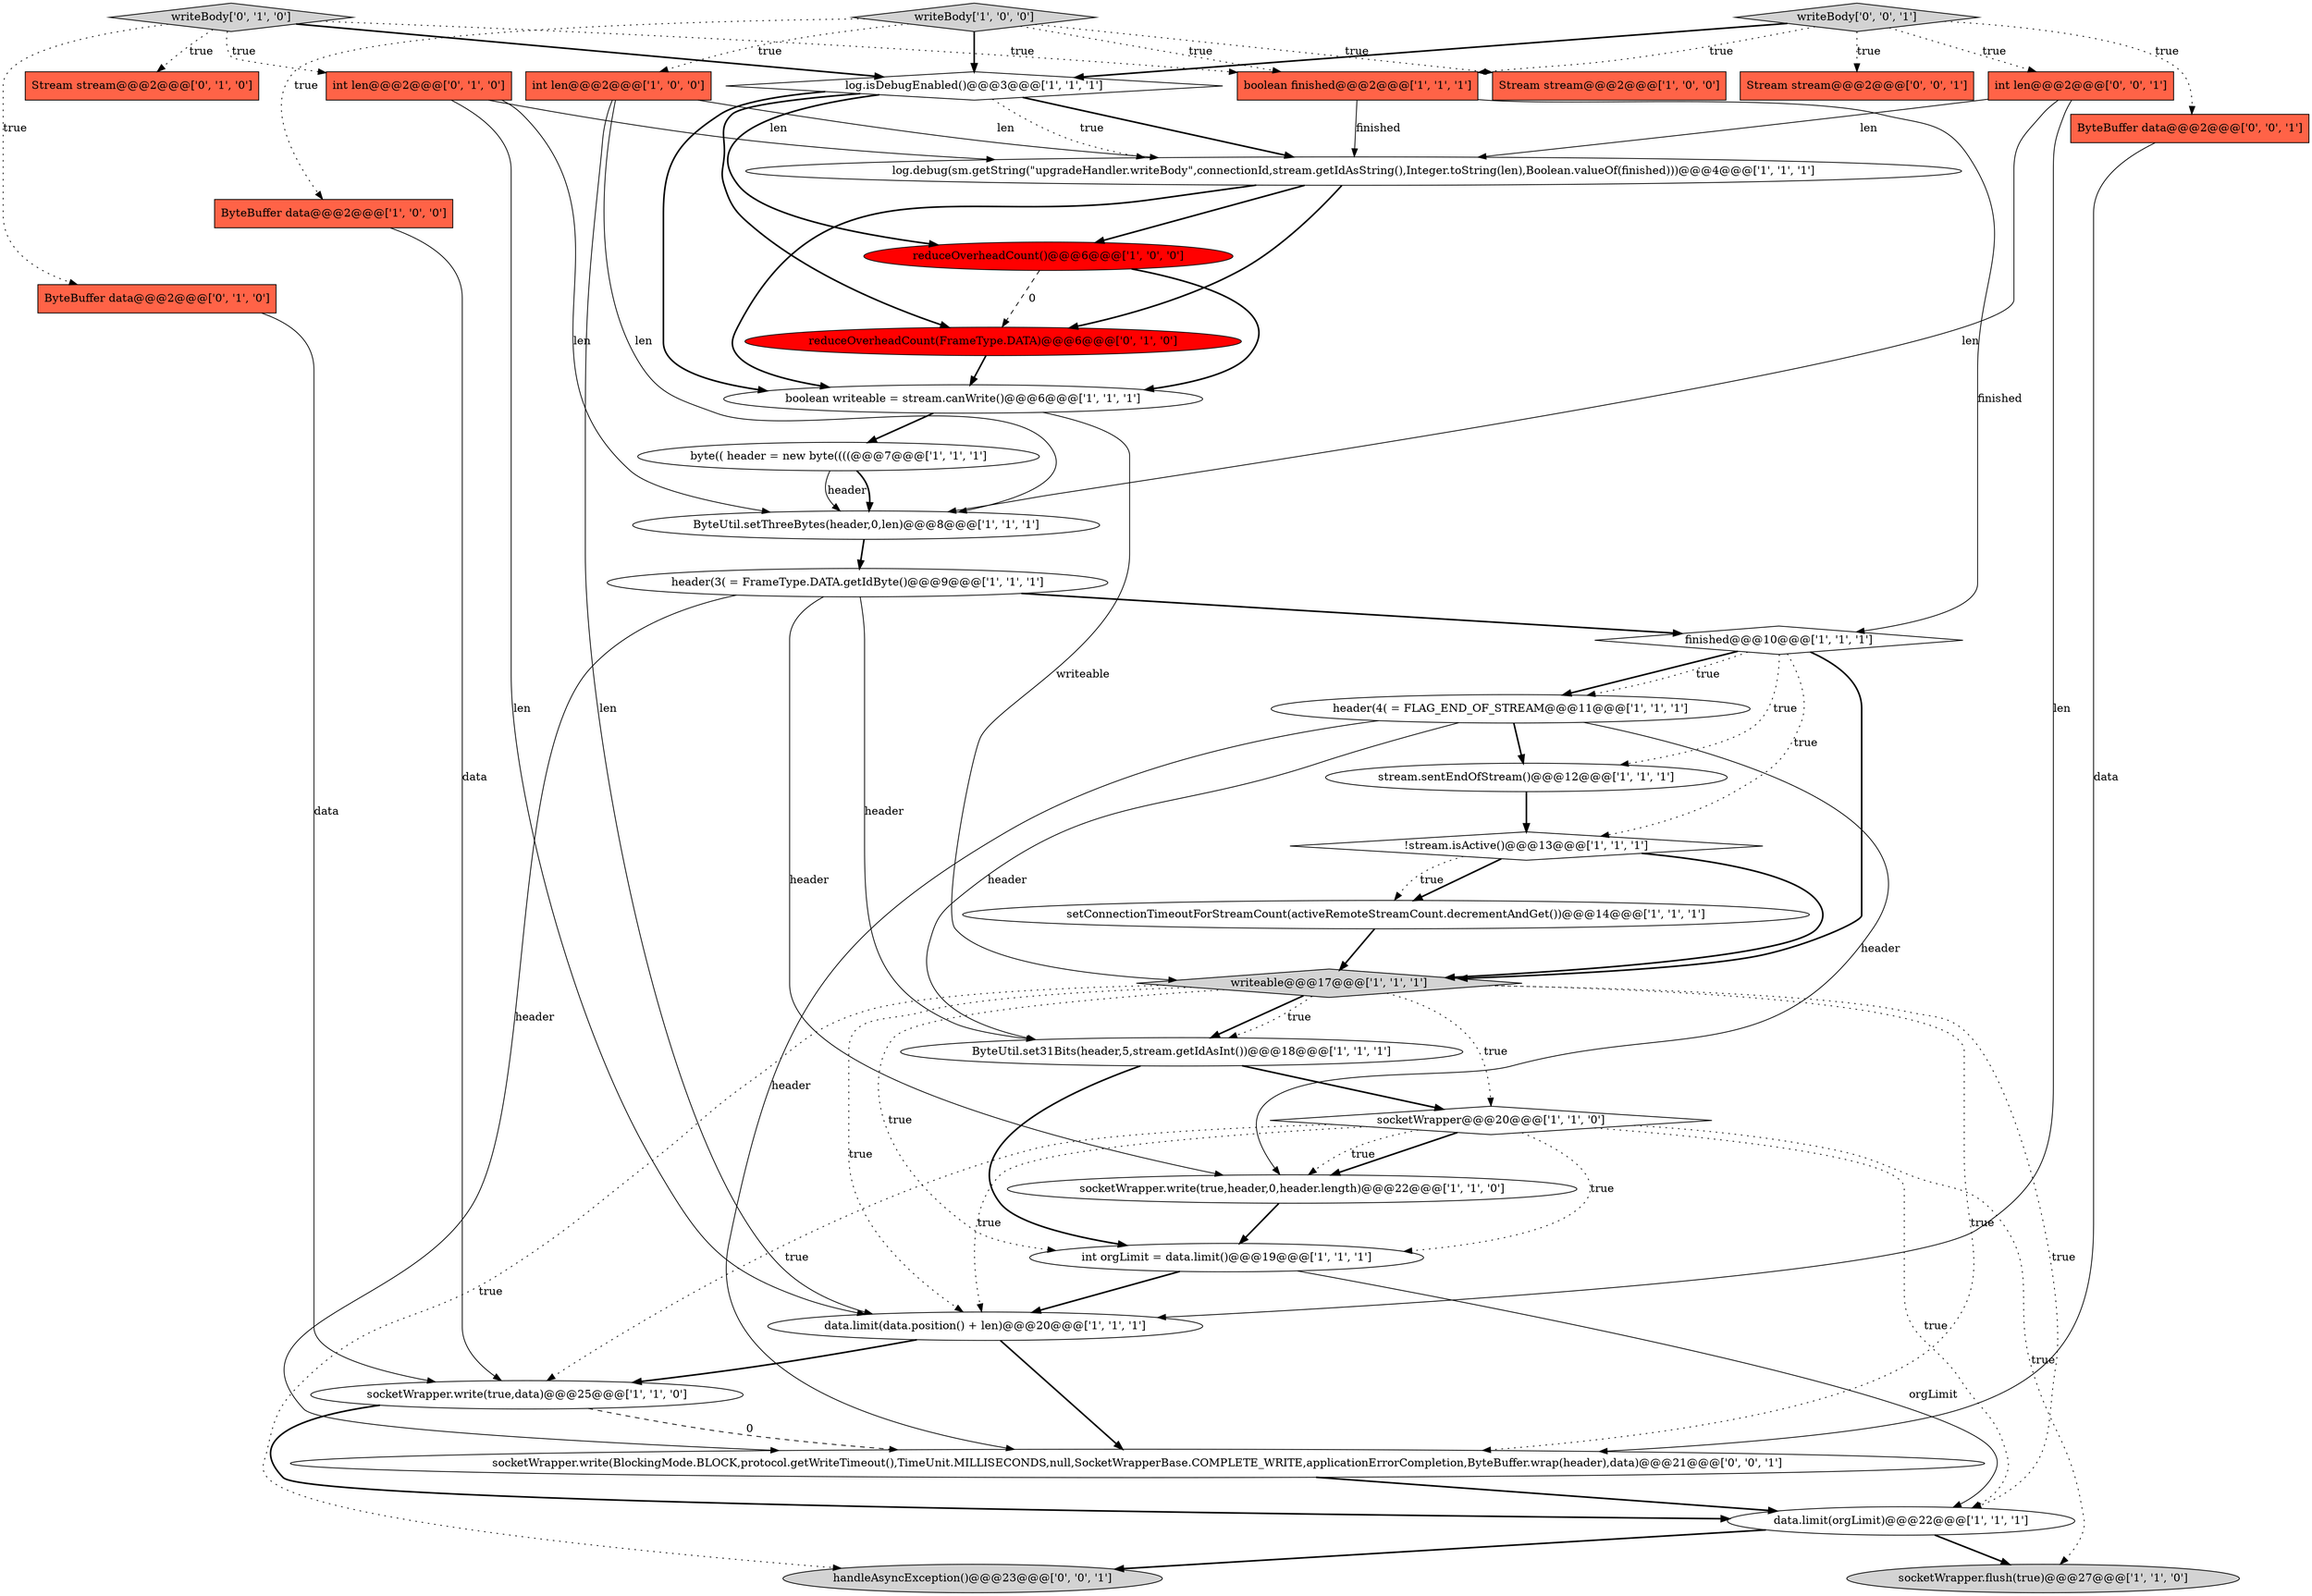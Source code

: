 digraph {
29 [style = filled, label = "writeBody['0', '1', '0']", fillcolor = lightgray, shape = diamond image = "AAA0AAABBB2BBB"];
19 [style = filled, label = "boolean writeable = stream.canWrite()@@@6@@@['1', '1', '1']", fillcolor = white, shape = ellipse image = "AAA0AAABBB1BBB"];
36 [style = filled, label = "Stream stream@@@2@@@['0', '0', '1']", fillcolor = tomato, shape = box image = "AAA0AAABBB3BBB"];
18 [style = filled, label = "log.isDebugEnabled()@@@3@@@['1', '1', '1']", fillcolor = white, shape = diamond image = "AAA0AAABBB1BBB"];
30 [style = filled, label = "reduceOverheadCount(FrameType.DATA)@@@6@@@['0', '1', '0']", fillcolor = red, shape = ellipse image = "AAA1AAABBB2BBB"];
2 [style = filled, label = "Stream stream@@@2@@@['1', '0', '0']", fillcolor = tomato, shape = box image = "AAA0AAABBB1BBB"];
14 [style = filled, label = "socketWrapper.write(true,header,0,header.length)@@@22@@@['1', '1', '0']", fillcolor = white, shape = ellipse image = "AAA0AAABBB1BBB"];
25 [style = filled, label = "!stream.isActive()@@@13@@@['1', '1', '1']", fillcolor = white, shape = diamond image = "AAA0AAABBB1BBB"];
35 [style = filled, label = "ByteBuffer data@@@2@@@['0', '0', '1']", fillcolor = tomato, shape = box image = "AAA0AAABBB3BBB"];
6 [style = filled, label = "ByteUtil.set31Bits(header,5,stream.getIdAsInt())@@@18@@@['1', '1', '1']", fillcolor = white, shape = ellipse image = "AAA0AAABBB1BBB"];
7 [style = filled, label = "finished@@@10@@@['1', '1', '1']", fillcolor = white, shape = diamond image = "AAA0AAABBB1BBB"];
3 [style = filled, label = "setConnectionTimeoutForStreamCount(activeRemoteStreamCount.decrementAndGet())@@@14@@@['1', '1', '1']", fillcolor = white, shape = ellipse image = "AAA0AAABBB1BBB"];
17 [style = filled, label = "writeBody['1', '0', '0']", fillcolor = lightgray, shape = diamond image = "AAA0AAABBB1BBB"];
9 [style = filled, label = "writeable@@@17@@@['1', '1', '1']", fillcolor = lightgray, shape = diamond image = "AAA0AAABBB1BBB"];
27 [style = filled, label = "int len@@@2@@@['0', '1', '0']", fillcolor = tomato, shape = box image = "AAA0AAABBB2BBB"];
20 [style = filled, label = "data.limit(orgLimit)@@@22@@@['1', '1', '1']", fillcolor = white, shape = ellipse image = "AAA0AAABBB1BBB"];
26 [style = filled, label = "Stream stream@@@2@@@['0', '1', '0']", fillcolor = tomato, shape = box image = "AAA0AAABBB2BBB"];
22 [style = filled, label = "int orgLimit = data.limit()@@@19@@@['1', '1', '1']", fillcolor = white, shape = ellipse image = "AAA0AAABBB1BBB"];
8 [style = filled, label = "ByteBuffer data@@@2@@@['1', '0', '0']", fillcolor = tomato, shape = box image = "AAA0AAABBB1BBB"];
16 [style = filled, label = "ByteUtil.setThreeBytes(header,0,len)@@@8@@@['1', '1', '1']", fillcolor = white, shape = ellipse image = "AAA0AAABBB1BBB"];
24 [style = filled, label = "stream.sentEndOfStream()@@@12@@@['1', '1', '1']", fillcolor = white, shape = ellipse image = "AAA0AAABBB1BBB"];
32 [style = filled, label = "handleAsyncException()@@@23@@@['0', '0', '1']", fillcolor = lightgray, shape = ellipse image = "AAA0AAABBB3BBB"];
34 [style = filled, label = "socketWrapper.write(BlockingMode.BLOCK,protocol.getWriteTimeout(),TimeUnit.MILLISECONDS,null,SocketWrapperBase.COMPLETE_WRITE,applicationErrorCompletion,ByteBuffer.wrap(header),data)@@@21@@@['0', '0', '1']", fillcolor = white, shape = ellipse image = "AAA0AAABBB3BBB"];
13 [style = filled, label = "header(3( = FrameType.DATA.getIdByte()@@@9@@@['1', '1', '1']", fillcolor = white, shape = ellipse image = "AAA0AAABBB1BBB"];
21 [style = filled, label = "reduceOverheadCount()@@@6@@@['1', '0', '0']", fillcolor = red, shape = ellipse image = "AAA1AAABBB1BBB"];
0 [style = filled, label = "log.debug(sm.getString(\"upgradeHandler.writeBody\",connectionId,stream.getIdAsString(),Integer.toString(len),Boolean.valueOf(finished)))@@@4@@@['1', '1', '1']", fillcolor = white, shape = ellipse image = "AAA0AAABBB1BBB"];
33 [style = filled, label = "writeBody['0', '0', '1']", fillcolor = lightgray, shape = diamond image = "AAA0AAABBB3BBB"];
28 [style = filled, label = "ByteBuffer data@@@2@@@['0', '1', '0']", fillcolor = tomato, shape = box image = "AAA0AAABBB2BBB"];
23 [style = filled, label = "socketWrapper.write(true,data)@@@25@@@['1', '1', '0']", fillcolor = white, shape = ellipse image = "AAA0AAABBB1BBB"];
10 [style = filled, label = "socketWrapper@@@20@@@['1', '1', '0']", fillcolor = white, shape = diamond image = "AAA0AAABBB1BBB"];
4 [style = filled, label = "socketWrapper.flush(true)@@@27@@@['1', '1', '0']", fillcolor = lightgray, shape = ellipse image = "AAA0AAABBB1BBB"];
15 [style = filled, label = "byte(( header = new byte((((@@@7@@@['1', '1', '1']", fillcolor = white, shape = ellipse image = "AAA0AAABBB1BBB"];
1 [style = filled, label = "int len@@@2@@@['1', '0', '0']", fillcolor = tomato, shape = box image = "AAA0AAABBB1BBB"];
5 [style = filled, label = "header(4( = FLAG_END_OF_STREAM@@@11@@@['1', '1', '1']", fillcolor = white, shape = ellipse image = "AAA0AAABBB1BBB"];
12 [style = filled, label = "boolean finished@@@2@@@['1', '1', '1']", fillcolor = tomato, shape = box image = "AAA0AAABBB1BBB"];
31 [style = filled, label = "int len@@@2@@@['0', '0', '1']", fillcolor = tomato, shape = box image = "AAA0AAABBB3BBB"];
11 [style = filled, label = "data.limit(data.position() + len)@@@20@@@['1', '1', '1']", fillcolor = white, shape = ellipse image = "AAA0AAABBB1BBB"];
0->30 [style = bold, label=""];
34->20 [style = bold, label=""];
6->22 [style = bold, label=""];
17->1 [style = dotted, label="true"];
22->20 [style = solid, label="orgLimit"];
1->16 [style = solid, label="len"];
18->30 [style = bold, label=""];
28->23 [style = solid, label="data"];
29->26 [style = dotted, label="true"];
9->6 [style = bold, label=""];
29->18 [style = bold, label=""];
21->30 [style = dashed, label="0"];
7->9 [style = bold, label=""];
17->8 [style = dotted, label="true"];
33->35 [style = dotted, label="true"];
33->18 [style = bold, label=""];
10->20 [style = dotted, label="true"];
5->34 [style = solid, label="header"];
17->2 [style = dotted, label="true"];
10->4 [style = dotted, label="true"];
19->15 [style = bold, label=""];
18->0 [style = bold, label=""];
9->32 [style = dotted, label="true"];
1->11 [style = solid, label="len"];
23->34 [style = dashed, label="0"];
21->19 [style = bold, label=""];
10->14 [style = bold, label=""];
0->19 [style = bold, label=""];
25->3 [style = bold, label=""];
14->22 [style = bold, label=""];
18->19 [style = bold, label=""];
13->34 [style = solid, label="header"];
0->21 [style = bold, label=""];
30->19 [style = bold, label=""];
7->5 [style = bold, label=""];
10->23 [style = dotted, label="true"];
31->16 [style = solid, label="len"];
1->0 [style = solid, label="len"];
18->0 [style = dotted, label="true"];
27->16 [style = solid, label="len"];
9->10 [style = dotted, label="true"];
15->16 [style = solid, label="header"];
5->6 [style = solid, label="header"];
22->11 [style = bold, label=""];
33->31 [style = dotted, label="true"];
16->13 [style = bold, label=""];
23->20 [style = bold, label=""];
31->11 [style = solid, label="len"];
33->12 [style = dotted, label="true"];
9->11 [style = dotted, label="true"];
5->14 [style = solid, label="header"];
25->9 [style = bold, label=""];
27->11 [style = solid, label="len"];
19->9 [style = solid, label="writeable"];
31->0 [style = solid, label="len"];
7->5 [style = dotted, label="true"];
3->9 [style = bold, label=""];
8->23 [style = solid, label="data"];
29->28 [style = dotted, label="true"];
35->34 [style = solid, label="data"];
17->12 [style = dotted, label="true"];
10->11 [style = dotted, label="true"];
24->25 [style = bold, label=""];
5->24 [style = bold, label=""];
6->10 [style = bold, label=""];
9->20 [style = dotted, label="true"];
27->0 [style = solid, label="len"];
18->21 [style = bold, label=""];
9->22 [style = dotted, label="true"];
13->14 [style = solid, label="header"];
29->27 [style = dotted, label="true"];
12->7 [style = solid, label="finished"];
20->32 [style = bold, label=""];
29->12 [style = dotted, label="true"];
9->6 [style = dotted, label="true"];
15->16 [style = bold, label=""];
7->24 [style = dotted, label="true"];
20->4 [style = bold, label=""];
33->36 [style = dotted, label="true"];
10->14 [style = dotted, label="true"];
12->0 [style = solid, label="finished"];
11->34 [style = bold, label=""];
9->34 [style = dotted, label="true"];
13->7 [style = bold, label=""];
13->6 [style = solid, label="header"];
7->25 [style = dotted, label="true"];
25->3 [style = dotted, label="true"];
10->22 [style = dotted, label="true"];
11->23 [style = bold, label=""];
17->18 [style = bold, label=""];
}
